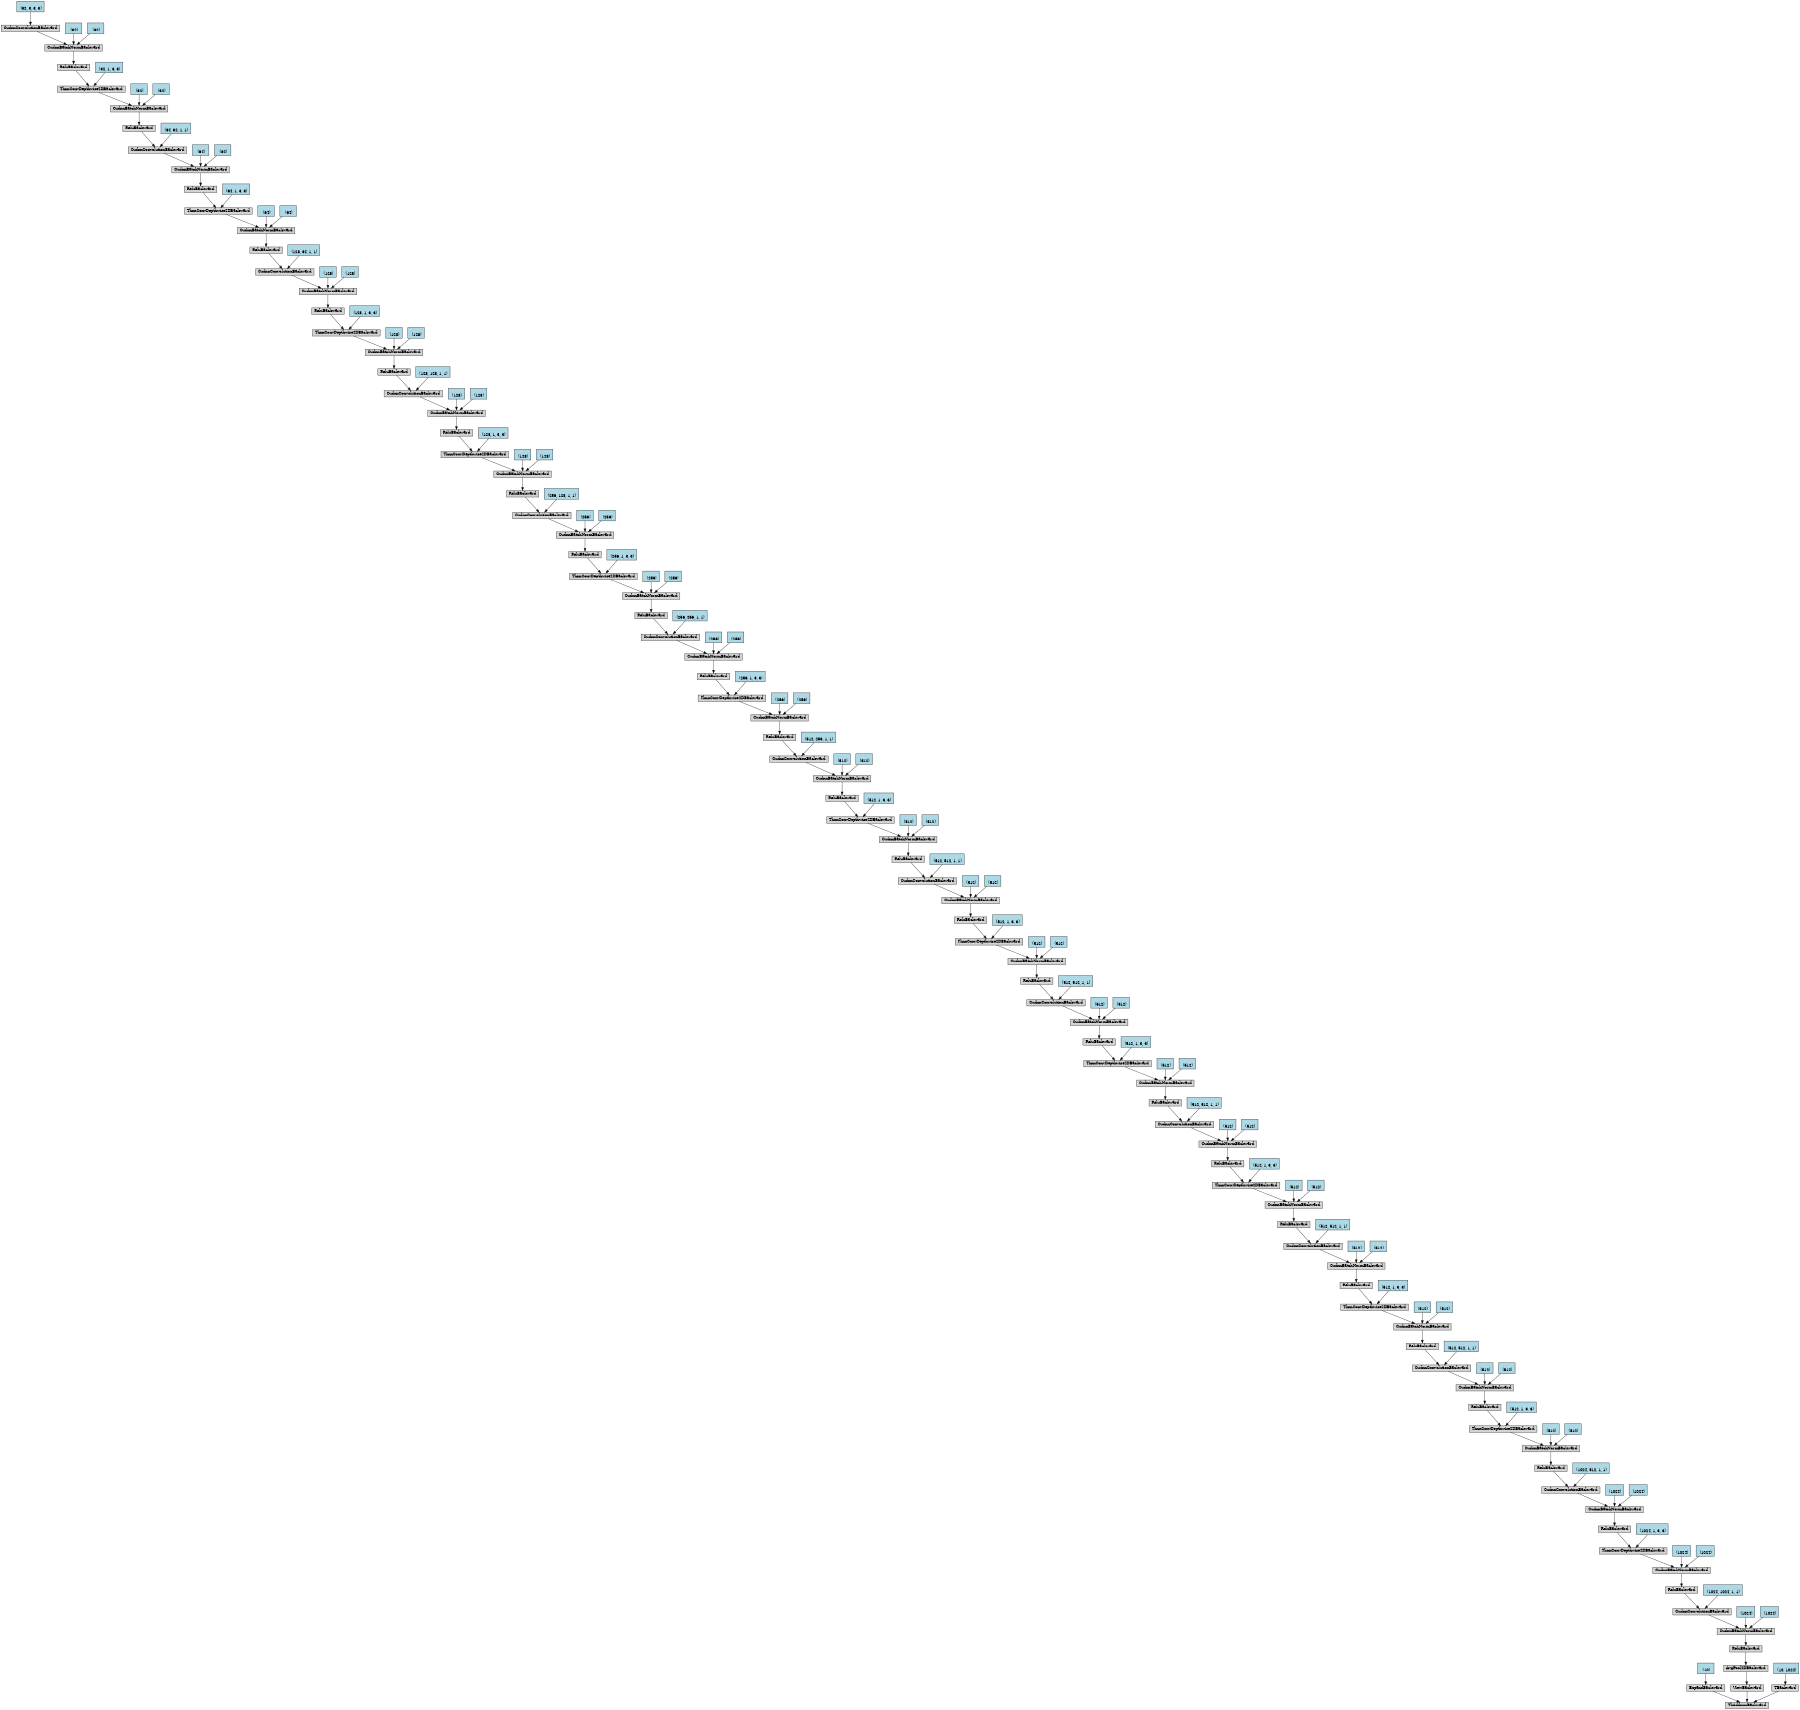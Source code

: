digraph {
	graph [size="12,12"]
	node [align=left fontsize=12 height=0.2 ranksep=0.1 shape=box style=filled]
	140003924064296 [label=ThAddmmBackward]
	140003924062672 -> 140003924064296
	140003924062672 [label=ExpandBackward]
	140003924063680 -> 140003924062672
	140003924063680 [label="
 (10)" fillcolor=lightblue]
	140003924062280 -> 140003924064296
	140003924062280 [label=ViewBackward]
	140003924064464 -> 140003924062280
	140003924064464 [label=AvgPool2DBackward]
	140003924064632 -> 140003924064464
	140003924064632 [label=ReluBackward]
	140003924064968 -> 140003924064632
	140003924064968 [label=CudnnBatchNormBackward]
	140003924064240 -> 140003924064968
	140003924064240 [label=CudnnConvolutionBackward]
	140003924064408 -> 140003924064240
	140003924064408 [label=ReluBackward]
	140003924065080 -> 140003924064408
	140003924065080 [label=CudnnBatchNormBackward]
	140003924064184 -> 140003924065080
	140003924064184 [label=ThnnConvDepthwise2DBackward]
	140003924096616 -> 140003924064184
	140003924096616 [label=ReluBackward]
	140003924097736 -> 140003924096616
	140003924097736 [label=CudnnBatchNormBackward]
	140003924872216 -> 140003924097736
	140003924872216 [label=CudnnConvolutionBackward]
	140003924872104 -> 140003924872216
	140003924872104 [label=ReluBackward]
	140003924870256 -> 140003924872104
	140003924870256 [label=CudnnBatchNormBackward]
	140003924871656 -> 140003924870256
	140003924871656 [label=ThnnConvDepthwise2DBackward]
	140003924872384 -> 140003924871656
	140003924872384 [label=ReluBackward]
	140003924871712 -> 140003924872384
	140003924871712 [label=CudnnBatchNormBackward]
	140003924873168 -> 140003924871712
	140003924873168 [label=CudnnConvolutionBackward]
	140003924872888 -> 140003924873168
	140003924872888 [label=ReluBackward]
	140003924872272 -> 140003924872888
	140003924872272 [label=CudnnBatchNormBackward]
	140003924871936 -> 140003924872272
	140003924871936 [label=ThnnConvDepthwise2DBackward]
	140003924870872 -> 140003924871936
	140003924870872 [label=ReluBackward]
	140003924871488 -> 140003924870872
	140003924871488 [label=CudnnBatchNormBackward]
	140003924871992 -> 140003924871488
	140003924871992 [label=CudnnConvolutionBackward]
	140003924943088 -> 140003924871992
	140003924943088 [label=ReluBackward]
	140003924943368 -> 140003924943088
	140003924943368 [label=CudnnBatchNormBackward]
	140003924943032 -> 140003924943368
	140003924943032 [label=ThnnConvDepthwise2DBackward]
	140003924943592 -> 140003924943032
	140003924943592 [label=ReluBackward]
	140003924943760 -> 140003924943592
	140003924943760 [label=CudnnBatchNormBackward]
	140003924944040 -> 140003924943760
	140003924944040 [label=CudnnConvolutionBackward]
	140003924944376 -> 140003924944040
	140003924944376 [label=ReluBackward]
	140003924944824 -> 140003924944376
	140003924944824 [label=CudnnBatchNormBackward]
	140003924944992 -> 140003924944824
	140003924944992 [label=ThnnConvDepthwise2DBackward]
	140003924945328 -> 140003924944992
	140003924945328 [label=ReluBackward]
	140003924944712 -> 140003924945328
	140003924944712 [label=CudnnBatchNormBackward]
	140003924945440 -> 140003924944712
	140003924945440 [label=CudnnConvolutionBackward]
	140003924944544 -> 140003924945440
	140003924944544 [label=ReluBackward]
	140003924944264 -> 140003924944544
	140003924944264 [label=CudnnBatchNormBackward]
	140003924945608 -> 140003924944264
	140003924945608 [label=ThnnConvDepthwise2DBackward]
	140003924945720 -> 140003924945608
	140003924945720 [label=ReluBackward]
	140003924946056 -> 140003924945720
	140003924946056 [label=CudnnBatchNormBackward]
	140003924946168 -> 140003924946056
	140003924946168 [label=CudnnConvolutionBackward]
	140003924946448 -> 140003924946168
	140003924946448 [label=ReluBackward]
	140003924946616 -> 140003924946448
	140003924946616 [label=CudnnBatchNormBackward]
	140003924946784 -> 140003924946616
	140003924946784 [label=ThnnConvDepthwise2DBackward]
	140003528970368 -> 140003924946784
	140003528970368 [label=ReluBackward]
	140003528970536 -> 140003528970368
	140003528970536 [label=CudnnBatchNormBackward]
	140003528970704 -> 140003528970536
	140003528970704 [label=CudnnConvolutionBackward]
	140003528970928 -> 140003528970704
	140003528970928 [label=ReluBackward]
	140003528971096 -> 140003528970928
	140003528971096 [label=CudnnBatchNormBackward]
	140003528971264 -> 140003528971096
	140003528971264 [label=ThnnConvDepthwise2DBackward]
	140003528971488 -> 140003528971264
	140003528971488 [label=ReluBackward]
	140003528971656 -> 140003528971488
	140003528971656 [label=CudnnBatchNormBackward]
	140003528971824 -> 140003528971656
	140003528971824 [label=CudnnConvolutionBackward]
	140003528972048 -> 140003528971824
	140003528972048 [label=ReluBackward]
	140003528972216 -> 140003528972048
	140003528972216 [label=CudnnBatchNormBackward]
	140003528972384 -> 140003528972216
	140003528972384 [label=ThnnConvDepthwise2DBackward]
	140003528972608 -> 140003528972384
	140003528972608 [label=ReluBackward]
	140003528972776 -> 140003528972608
	140003528972776 [label=CudnnBatchNormBackward]
	140003528972944 -> 140003528972776
	140003528972944 [label=CudnnConvolutionBackward]
	140003528973168 -> 140003528972944
	140003528973168 [label=ReluBackward]
	140003528973336 -> 140003528973168
	140003528973336 [label=CudnnBatchNormBackward]
	140003528973504 -> 140003528973336
	140003528973504 [label=ThnnConvDepthwise2DBackward]
	140003528973728 -> 140003528973504
	140003528973728 [label=ReluBackward]
	140003528973896 -> 140003528973728
	140003528973896 [label=CudnnBatchNormBackward]
	140003528974064 -> 140003528973896
	140003528974064 [label=CudnnConvolutionBackward]
	140003528974288 -> 140003528974064
	140003528974288 [label=ReluBackward]
	140003528986808 -> 140003528974288
	140003528986808 [label=CudnnBatchNormBackward]
	140003528986976 -> 140003528986808
	140003528986976 [label=ThnnConvDepthwise2DBackward]
	140003528987200 -> 140003528986976
	140003528987200 [label=ReluBackward]
	140003528987368 -> 140003528987200
	140003528987368 [label=CudnnBatchNormBackward]
	140003528987536 -> 140003528987368
	140003528987536 [label=CudnnConvolutionBackward]
	140003528987760 -> 140003528987536
	140003528987760 [label=ReluBackward]
	140003528987928 -> 140003528987760
	140003528987928 [label=CudnnBatchNormBackward]
	140003528988096 -> 140003528987928
	140003528988096 [label=ThnnConvDepthwise2DBackward]
	140003528988320 -> 140003528988096
	140003528988320 [label=ReluBackward]
	140003528988488 -> 140003528988320
	140003528988488 [label=CudnnBatchNormBackward]
	140003528988656 -> 140003528988488
	140003528988656 [label=CudnnConvolutionBackward]
	140003528988880 -> 140003528988656
	140003528988880 [label=ReluBackward]
	140003528989048 -> 140003528988880
	140003528989048 [label=CudnnBatchNormBackward]
	140003528989216 -> 140003528989048
	140003528989216 [label=ThnnConvDepthwise2DBackward]
	140003528989440 -> 140003528989216
	140003528989440 [label=ReluBackward]
	140003528989608 -> 140003528989440
	140003528989608 [label=CudnnBatchNormBackward]
	140003528989776 -> 140003528989608
	140003528989776 [label=CudnnConvolutionBackward]
	140003528990000 -> 140003528989776
	140003528990000 [label="
 (32, 3, 3, 3)" fillcolor=lightblue]
	140003528989832 -> 140003528989608
	140003528989832 [label="
 (32)" fillcolor=lightblue]
	140003528989888 -> 140003528989608
	140003528989888 [label="
 (32)" fillcolor=lightblue]
	140003528989496 -> 140003528989216
	140003528989496 [label="
 (32, 1, 3, 3)" fillcolor=lightblue]
	140003528989272 -> 140003528989048
	140003528989272 [label="
 (32)" fillcolor=lightblue]
	140003528989328 -> 140003528989048
	140003528989328 [label="
 (32)" fillcolor=lightblue]
	140003528988936 -> 140003528988656
	140003528988936 [label="
 (64, 32, 1, 1)" fillcolor=lightblue]
	140003528988712 -> 140003528988488
	140003528988712 [label="
 (64)" fillcolor=lightblue]
	140003528988768 -> 140003528988488
	140003528988768 [label="
 (64)" fillcolor=lightblue]
	140003528988376 -> 140003528988096
	140003528988376 [label="
 (64, 1, 3, 3)" fillcolor=lightblue]
	140003528988152 -> 140003528987928
	140003528988152 [label="
 (64)" fillcolor=lightblue]
	140003528988208 -> 140003528987928
	140003528988208 [label="
 (64)" fillcolor=lightblue]
	140003528987816 -> 140003528987536
	140003528987816 [label="
 (128, 64, 1, 1)" fillcolor=lightblue]
	140003528987592 -> 140003528987368
	140003528987592 [label="
 (128)" fillcolor=lightblue]
	140003528987648 -> 140003528987368
	140003528987648 [label="
 (128)" fillcolor=lightblue]
	140003528987256 -> 140003528986976
	140003528987256 [label="
 (128, 1, 3, 3)" fillcolor=lightblue]
	140003528987032 -> 140003528986808
	140003528987032 [label="
 (128)" fillcolor=lightblue]
	140003528987088 -> 140003528986808
	140003528987088 [label="
 (128)" fillcolor=lightblue]
	140003528986696 -> 140003528974064
	140003528986696 [label="
 (128, 128, 1, 1)" fillcolor=lightblue]
	140003528974120 -> 140003528973896
	140003528974120 [label="
 (128)" fillcolor=lightblue]
	140003528974176 -> 140003528973896
	140003528974176 [label="
 (128)" fillcolor=lightblue]
	140003528973784 -> 140003528973504
	140003528973784 [label="
 (128, 1, 3, 3)" fillcolor=lightblue]
	140003528973560 -> 140003528973336
	140003528973560 [label="
 (128)" fillcolor=lightblue]
	140003528973616 -> 140003528973336
	140003528973616 [label="
 (128)" fillcolor=lightblue]
	140003528973224 -> 140003528972944
	140003528973224 [label="
 (256, 128, 1, 1)" fillcolor=lightblue]
	140003528973000 -> 140003528972776
	140003528973000 [label="
 (256)" fillcolor=lightblue]
	140003528973056 -> 140003528972776
	140003528973056 [label="
 (256)" fillcolor=lightblue]
	140003528972664 -> 140003528972384
	140003528972664 [label="
 (256, 1, 3, 3)" fillcolor=lightblue]
	140003528972440 -> 140003528972216
	140003528972440 [label="
 (256)" fillcolor=lightblue]
	140003528972496 -> 140003528972216
	140003528972496 [label="
 (256)" fillcolor=lightblue]
	140003528972104 -> 140003528971824
	140003528972104 [label="
 (256, 256, 1, 1)" fillcolor=lightblue]
	140003528971880 -> 140003528971656
	140003528971880 [label="
 (256)" fillcolor=lightblue]
	140003528971936 -> 140003528971656
	140003528971936 [label="
 (256)" fillcolor=lightblue]
	140003528971544 -> 140003528971264
	140003528971544 [label="
 (256, 1, 3, 3)" fillcolor=lightblue]
	140003528971320 -> 140003528971096
	140003528971320 [label="
 (256)" fillcolor=lightblue]
	140003528971376 -> 140003528971096
	140003528971376 [label="
 (256)" fillcolor=lightblue]
	140003528970984 -> 140003528970704
	140003528970984 [label="
 (512, 256, 1, 1)" fillcolor=lightblue]
	140003528970760 -> 140003528970536
	140003528970760 [label="
 (512)" fillcolor=lightblue]
	140003528970816 -> 140003528970536
	140003528970816 [label="
 (512)" fillcolor=lightblue]
	140003528970424 -> 140003924946784
	140003528970424 [label="
 (512, 1, 3, 3)" fillcolor=lightblue]
	140003924946840 -> 140003924946616
	140003924946840 [label="
 (512)" fillcolor=lightblue]
	140003924946896 -> 140003924946616
	140003924946896 [label="
 (512)" fillcolor=lightblue]
	140003924946504 -> 140003924946168
	140003924946504 [label="
 (512, 512, 1, 1)" fillcolor=lightblue]
	140003924946112 -> 140003924946056
	140003924946112 [label="
 (512)" fillcolor=lightblue]
	140003924946280 -> 140003924946056
	140003924946280 [label="
 (512)" fillcolor=lightblue]
	140003924945888 -> 140003924945608
	140003924945888 [label="
 (512, 1, 3, 3)" fillcolor=lightblue]
	140003924945664 -> 140003924944264
	140003924945664 [label="
 (512)" fillcolor=lightblue]
	140003924945776 -> 140003924944264
	140003924945776 [label="
 (512)" fillcolor=lightblue]
	140003924944432 -> 140003924945440
	140003924944432 [label="
 (512, 512, 1, 1)" fillcolor=lightblue]
	140003924945552 -> 140003924944712
	140003924945552 [label="
 (512)" fillcolor=lightblue]
	140003924945496 -> 140003924944712
	140003924945496 [label="
 (512)" fillcolor=lightblue]
	140003924945272 -> 140003924944992
	140003924945272 [label="
 (512, 1, 3, 3)" fillcolor=lightblue]
	140003924944880 -> 140003924944824
	140003924944880 [label="
 (512)" fillcolor=lightblue]
	140003924945104 -> 140003924944824
	140003924945104 [label="
 (512)" fillcolor=lightblue]
	140003924944600 -> 140003924944040
	140003924944600 [label="
 (512, 512, 1, 1)" fillcolor=lightblue]
	140003924943928 -> 140003924943760
	140003924943928 [label="
 (512)" fillcolor=lightblue]
	140003924943816 -> 140003924943760
	140003924943816 [label="
 (512)" fillcolor=lightblue]
	140003924943480 -> 140003924943032
	140003924943480 [label="
 (512, 1, 3, 3)" fillcolor=lightblue]
	140003924943424 -> 140003924943368
	140003924943424 [label="
 (512)" fillcolor=lightblue]
	140003924943536 -> 140003924943368
	140003924943536 [label="
 (512)" fillcolor=lightblue]
	140003924943200 -> 140003924871992
	140003924943200 [label="
 (512, 512, 1, 1)" fillcolor=lightblue]
	140003924870704 -> 140003924871488
	140003924870704 [label="
 (512)" fillcolor=lightblue]
	140003924872608 -> 140003924871488
	140003924872608 [label="
 (512)" fillcolor=lightblue]
	140003924870984 -> 140003924871936
	140003924870984 [label="
 (512, 1, 3, 3)" fillcolor=lightblue]
	140003924873000 -> 140003924872272
	140003924873000 [label="
 (512)" fillcolor=lightblue]
	140003924871544 -> 140003924872272
	140003924871544 [label="
 (512)" fillcolor=lightblue]
	140003924870424 -> 140003924873168
	140003924870424 [label="
 (512, 512, 1, 1)" fillcolor=lightblue]
	140003924872776 -> 140003924871712
	140003924872776 [label="
 (512)" fillcolor=lightblue]
	140003924871376 -> 140003924871712
	140003924871376 [label="
 (512)" fillcolor=lightblue]
	140003924873056 -> 140003924871656
	140003924873056 [label="
 (512, 1, 3, 3)" fillcolor=lightblue]
	140003924871824 -> 140003924870256
	140003924871824 [label="
 (512)" fillcolor=lightblue]
	140003924870760 -> 140003924870256
	140003924870760 [label="
 (512)" fillcolor=lightblue]
	140003924872328 -> 140003924872216
	140003924872328 [label="
 (1024, 512, 1, 1)" fillcolor=lightblue]
	140003924872440 -> 140003924097736
	140003924872440 [label="
 (1024)" fillcolor=lightblue]
	140003924871152 -> 140003924097736
	140003924871152 [label="
 (1024)" fillcolor=lightblue]
	140003924097624 -> 140003924064184
	140003924097624 [label="
 (1024, 1, 3, 3)" fillcolor=lightblue]
	140003924066088 -> 140003924065080
	140003924066088 [label="
 (1024)" fillcolor=lightblue]
	140003925031008 -> 140003924065080
	140003925031008 [label="
 (1024)" fillcolor=lightblue]
	140003924065304 -> 140003924064240
	140003924065304 [label="
 (1024, 1024, 1, 1)" fillcolor=lightblue]
	140003924062728 -> 140003924064968
	140003924062728 [label="
 (1024)" fillcolor=lightblue]
	140003924063792 -> 140003924064968
	140003924063792 [label="
 (1024)" fillcolor=lightblue]
	140003924064800 -> 140003924064296
	140003924064800 [label=TBackward]
	140003924063120 -> 140003924064800
	140003924063120 [label="
 (10, 1024)" fillcolor=lightblue]
}
